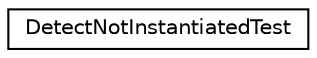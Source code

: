 digraph "类继承关系图"
{
  edge [fontname="Helvetica",fontsize="10",labelfontname="Helvetica",labelfontsize="10"];
  node [fontname="Helvetica",fontsize="10",shape=record];
  rankdir="LR";
  Node0 [label="DetectNotInstantiatedTest",height=0.2,width=0.4,color="black", fillcolor="white", style="filled",URL="$class_detect_not_instantiated_test.html"];
}
